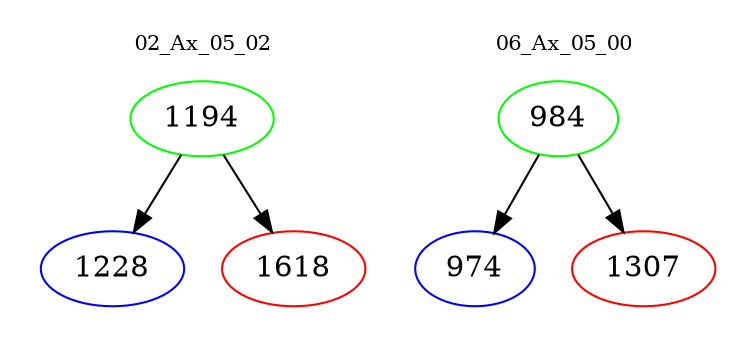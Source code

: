 digraph{
subgraph cluster_0 {
color = white
label = "02_Ax_05_02";
fontsize=10;
T0_1194 [label="1194", color="green"]
T0_1194 -> T0_1228 [color="black"]
T0_1228 [label="1228", color="blue"]
T0_1194 -> T0_1618 [color="black"]
T0_1618 [label="1618", color="red"]
}
subgraph cluster_1 {
color = white
label = "06_Ax_05_00";
fontsize=10;
T1_984 [label="984", color="green"]
T1_984 -> T1_974 [color="black"]
T1_974 [label="974", color="blue"]
T1_984 -> T1_1307 [color="black"]
T1_1307 [label="1307", color="red"]
}
}
